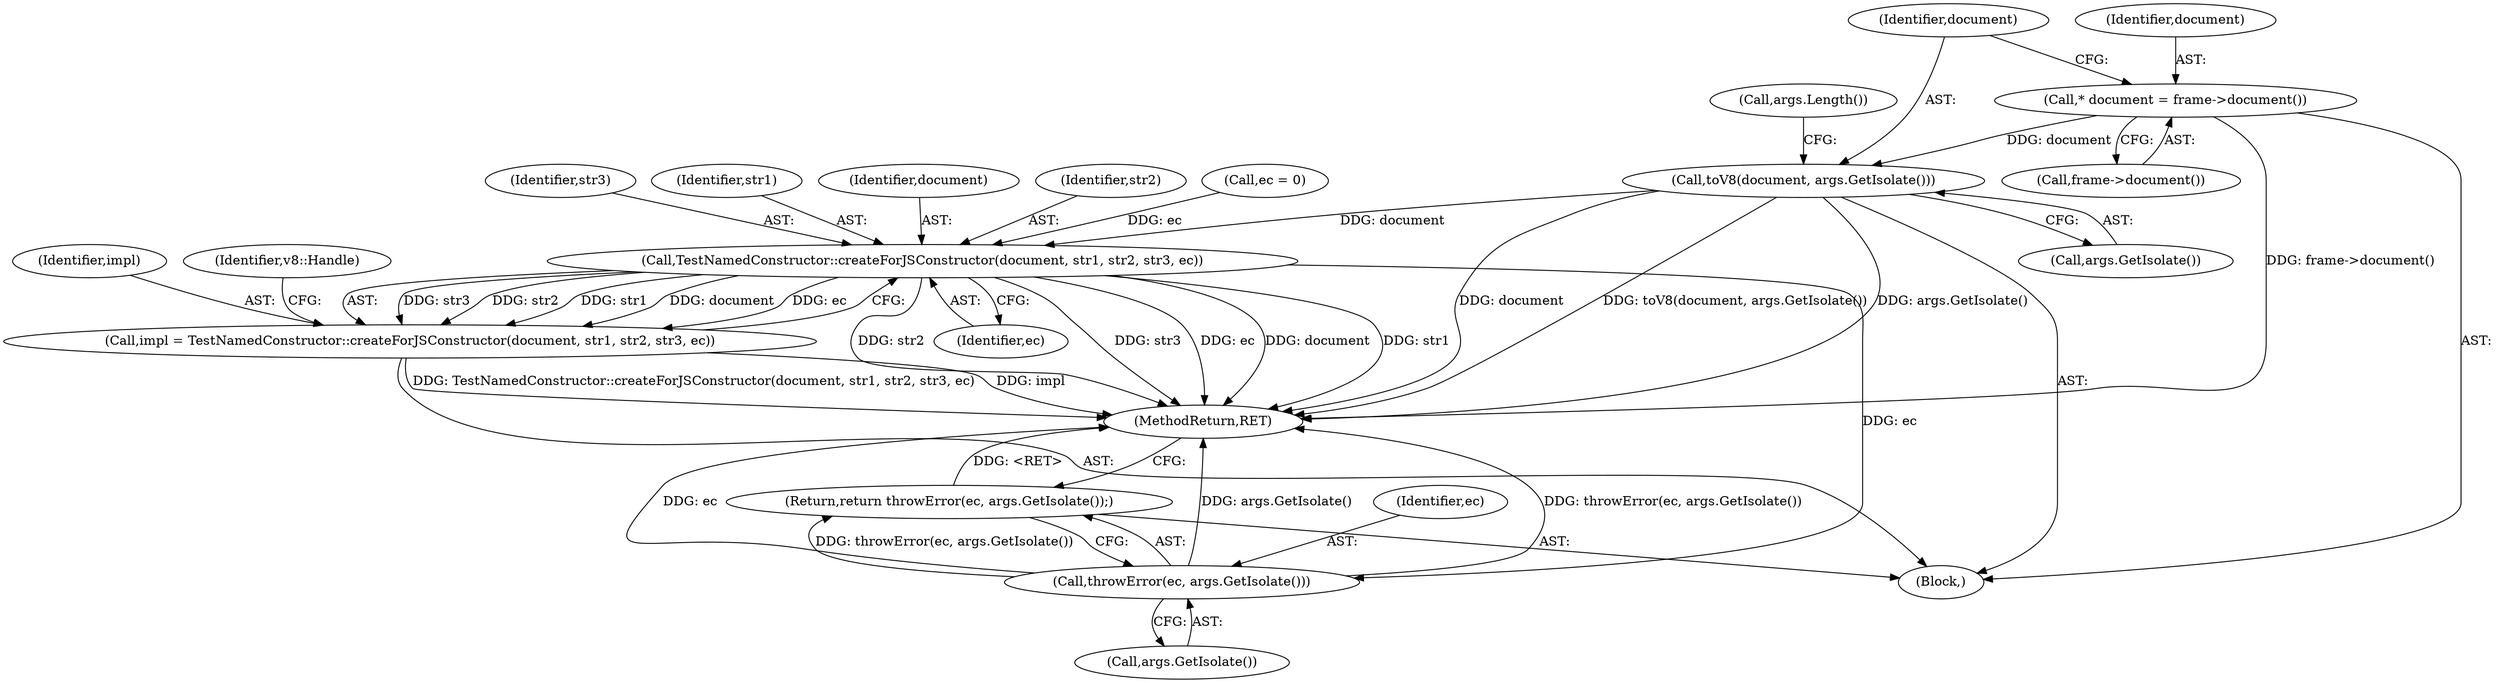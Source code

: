 digraph "0_Chrome_e9372a1bfd3588a80fcf49aa07321f0971dd6091_9@pointer" {
"1000133" [label="(Call,toV8(document, args.GetIsolate()))"];
"1000130" [label="(Call,* document = frame->document())"];
"1000149" [label="(Call,TestNamedConstructor::createForJSConstructor(document, str1, str2, str3, ec))"];
"1000147" [label="(Call,impl = TestNamedConstructor::createForJSConstructor(document, str1, str2, str3, ec))"];
"1000174" [label="(Call,throwError(ec, args.GetIsolate()))"];
"1000173" [label="(Return,return throwError(ec, args.GetIsolate());)"];
"1000130" [label="(Call,* document = frame->document())"];
"1000131" [label="(Identifier,document)"];
"1000150" [label="(Identifier,document)"];
"1000175" [label="(Identifier,ec)"];
"1000176" [label="(Call,args.GetIsolate())"];
"1000177" [label="(MethodReturn,RET)"];
"1000152" [label="(Identifier,str2)"];
"1000147" [label="(Call,impl = TestNamedConstructor::createForJSConstructor(document, str1, str2, str3, ec))"];
"1000143" [label="(Call,ec = 0)"];
"1000134" [label="(Identifier,document)"];
"1000148" [label="(Identifier,impl)"];
"1000138" [label="(Call,args.Length())"];
"1000132" [label="(Call,frame->document())"];
"1000135" [label="(Call,args.GetIsolate())"];
"1000174" [label="(Call,throwError(ec, args.GetIsolate()))"];
"1000157" [label="(Identifier,v8::Handle)"];
"1000153" [label="(Identifier,str3)"];
"1000173" [label="(Return,return throwError(ec, args.GetIsolate());)"];
"1000149" [label="(Call,TestNamedConstructor::createForJSConstructor(document, str1, str2, str3, ec))"];
"1000151" [label="(Identifier,str1)"];
"1000133" [label="(Call,toV8(document, args.GetIsolate()))"];
"1000154" [label="(Identifier,ec)"];
"1000102" [label="(Block,)"];
"1000133" -> "1000102"  [label="AST: "];
"1000133" -> "1000135"  [label="CFG: "];
"1000134" -> "1000133"  [label="AST: "];
"1000135" -> "1000133"  [label="AST: "];
"1000138" -> "1000133"  [label="CFG: "];
"1000133" -> "1000177"  [label="DDG: document"];
"1000133" -> "1000177"  [label="DDG: toV8(document, args.GetIsolate())"];
"1000133" -> "1000177"  [label="DDG: args.GetIsolate()"];
"1000130" -> "1000133"  [label="DDG: document"];
"1000133" -> "1000149"  [label="DDG: document"];
"1000130" -> "1000102"  [label="AST: "];
"1000130" -> "1000132"  [label="CFG: "];
"1000131" -> "1000130"  [label="AST: "];
"1000132" -> "1000130"  [label="AST: "];
"1000134" -> "1000130"  [label="CFG: "];
"1000130" -> "1000177"  [label="DDG: frame->document()"];
"1000149" -> "1000147"  [label="AST: "];
"1000149" -> "1000154"  [label="CFG: "];
"1000150" -> "1000149"  [label="AST: "];
"1000151" -> "1000149"  [label="AST: "];
"1000152" -> "1000149"  [label="AST: "];
"1000153" -> "1000149"  [label="AST: "];
"1000154" -> "1000149"  [label="AST: "];
"1000147" -> "1000149"  [label="CFG: "];
"1000149" -> "1000177"  [label="DDG: str3"];
"1000149" -> "1000177"  [label="DDG: ec"];
"1000149" -> "1000177"  [label="DDG: document"];
"1000149" -> "1000177"  [label="DDG: str1"];
"1000149" -> "1000177"  [label="DDG: str2"];
"1000149" -> "1000147"  [label="DDG: str3"];
"1000149" -> "1000147"  [label="DDG: str2"];
"1000149" -> "1000147"  [label="DDG: str1"];
"1000149" -> "1000147"  [label="DDG: document"];
"1000149" -> "1000147"  [label="DDG: ec"];
"1000143" -> "1000149"  [label="DDG: ec"];
"1000149" -> "1000174"  [label="DDG: ec"];
"1000147" -> "1000102"  [label="AST: "];
"1000148" -> "1000147"  [label="AST: "];
"1000157" -> "1000147"  [label="CFG: "];
"1000147" -> "1000177"  [label="DDG: TestNamedConstructor::createForJSConstructor(document, str1, str2, str3, ec)"];
"1000147" -> "1000177"  [label="DDG: impl"];
"1000174" -> "1000173"  [label="AST: "];
"1000174" -> "1000176"  [label="CFG: "];
"1000175" -> "1000174"  [label="AST: "];
"1000176" -> "1000174"  [label="AST: "];
"1000173" -> "1000174"  [label="CFG: "];
"1000174" -> "1000177"  [label="DDG: args.GetIsolate()"];
"1000174" -> "1000177"  [label="DDG: throwError(ec, args.GetIsolate())"];
"1000174" -> "1000177"  [label="DDG: ec"];
"1000174" -> "1000173"  [label="DDG: throwError(ec, args.GetIsolate())"];
"1000173" -> "1000102"  [label="AST: "];
"1000177" -> "1000173"  [label="CFG: "];
"1000173" -> "1000177"  [label="DDG: <RET>"];
}
